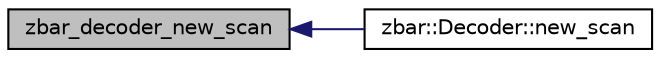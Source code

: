 digraph G
{
  edge [fontname="Helvetica",fontsize="10",labelfontname="Helvetica",labelfontsize="10"];
  node [fontname="Helvetica",fontsize="10",shape=record];
  rankdir=LR;
  Node1 [label="zbar_decoder_new_scan",height=0.2,width=0.4,color="black", fillcolor="grey75", style="filled" fontcolor="black"];
  Node1 -> Node2 [dir=back,color="midnightblue",fontsize="10",style="solid"];
  Node2 [label="zbar::Decoder::new_scan",height=0.2,width=0.4,color="black", fillcolor="white", style="filled",URL="$classzbar_1_1_decoder.html#a467fcb80ca3c7449b44513155cf8d63d"];
}
